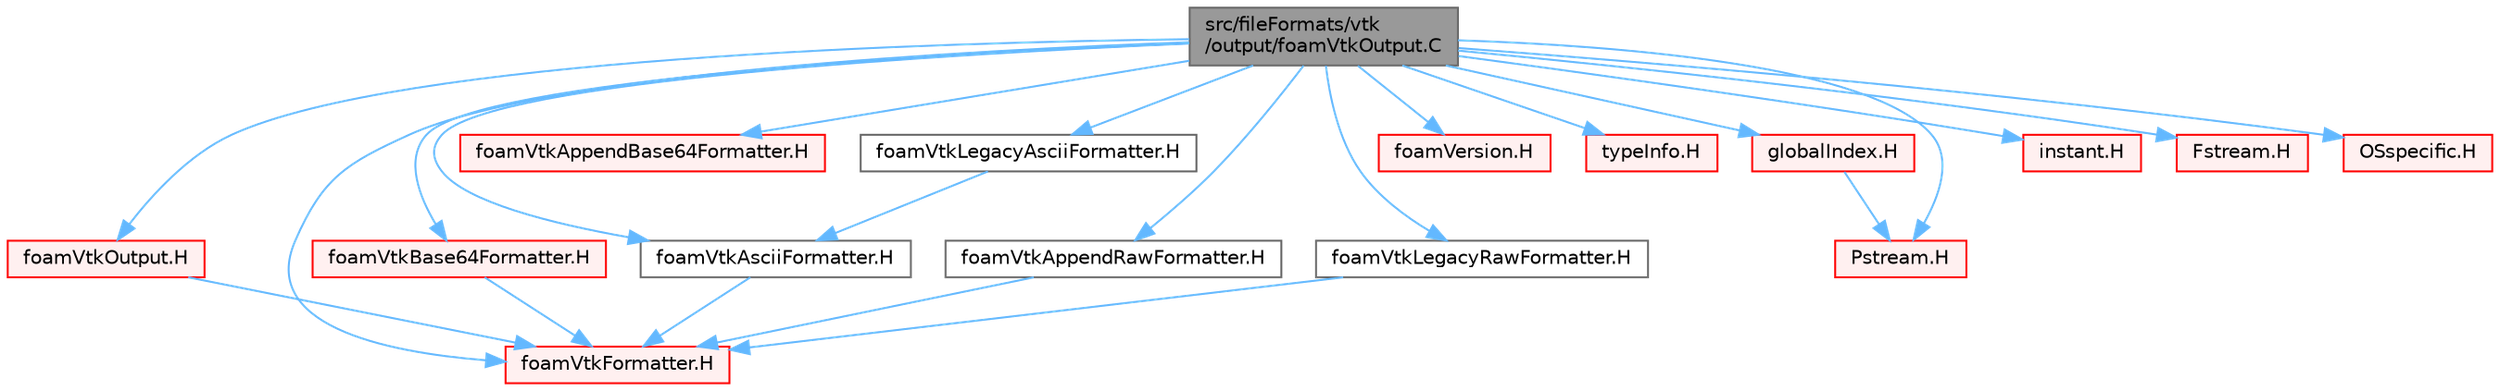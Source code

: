digraph "src/fileFormats/vtk/output/foamVtkOutput.C"
{
 // LATEX_PDF_SIZE
  bgcolor="transparent";
  edge [fontname=Helvetica,fontsize=10,labelfontname=Helvetica,labelfontsize=10];
  node [fontname=Helvetica,fontsize=10,shape=box,height=0.2,width=0.4];
  Node1 [id="Node000001",label="src/fileFormats/vtk\l/output/foamVtkOutput.C",height=0.2,width=0.4,color="gray40", fillcolor="grey60", style="filled", fontcolor="black",tooltip=" "];
  Node1 -> Node2 [id="edge1_Node000001_Node000002",color="steelblue1",style="solid",tooltip=" "];
  Node2 [id="Node000002",label="foamVtkOutput.H",height=0.2,width=0.4,color="red", fillcolor="#FFF0F0", style="filled",URL="$foamVtkOutput_8H.html",tooltip=" "];
  Node2 -> Node129 [id="edge2_Node000002_Node000129",color="steelblue1",style="solid",tooltip=" "];
  Node129 [id="Node000129",label="foamVtkFormatter.H",height=0.2,width=0.4,color="red", fillcolor="#FFF0F0", style="filled",URL="$foamVtkFormatter_8H.html",tooltip=" "];
  Node1 -> Node129 [id="edge3_Node000001_Node000129",color="steelblue1",style="solid",tooltip=" "];
  Node1 -> Node157 [id="edge4_Node000001_Node000157",color="steelblue1",style="solid",tooltip=" "];
  Node157 [id="Node000157",label="foamVtkAsciiFormatter.H",height=0.2,width=0.4,color="grey40", fillcolor="white", style="filled",URL="$foamVtkAsciiFormatter_8H.html",tooltip=" "];
  Node157 -> Node129 [id="edge5_Node000157_Node000129",color="steelblue1",style="solid",tooltip=" "];
  Node1 -> Node158 [id="edge6_Node000001_Node000158",color="steelblue1",style="solid",tooltip=" "];
  Node158 [id="Node000158",label="foamVtkBase64Formatter.H",height=0.2,width=0.4,color="red", fillcolor="#FFF0F0", style="filled",URL="$foamVtkBase64Formatter_8H.html",tooltip=" "];
  Node158 -> Node129 [id="edge7_Node000158_Node000129",color="steelblue1",style="solid",tooltip=" "];
  Node1 -> Node161 [id="edge8_Node000001_Node000161",color="steelblue1",style="solid",tooltip=" "];
  Node161 [id="Node000161",label="foamVtkAppendBase64Formatter.H",height=0.2,width=0.4,color="red", fillcolor="#FFF0F0", style="filled",URL="$foamVtkAppendBase64Formatter_8H.html",tooltip=" "];
  Node1 -> Node162 [id="edge9_Node000001_Node000162",color="steelblue1",style="solid",tooltip=" "];
  Node162 [id="Node000162",label="foamVtkAppendRawFormatter.H",height=0.2,width=0.4,color="grey40", fillcolor="white", style="filled",URL="$foamVtkAppendRawFormatter_8H.html",tooltip=" "];
  Node162 -> Node129 [id="edge10_Node000162_Node000129",color="steelblue1",style="solid",tooltip=" "];
  Node1 -> Node163 [id="edge11_Node000001_Node000163",color="steelblue1",style="solid",tooltip=" "];
  Node163 [id="Node000163",label="foamVtkLegacyAsciiFormatter.H",height=0.2,width=0.4,color="grey40", fillcolor="white", style="filled",URL="$foamVtkLegacyAsciiFormatter_8H.html",tooltip=" "];
  Node163 -> Node157 [id="edge12_Node000163_Node000157",color="steelblue1",style="solid",tooltip=" "];
  Node1 -> Node164 [id="edge13_Node000001_Node000164",color="steelblue1",style="solid",tooltip=" "];
  Node164 [id="Node000164",label="foamVtkLegacyRawFormatter.H",height=0.2,width=0.4,color="grey40", fillcolor="white", style="filled",URL="$foamVtkLegacyRawFormatter_8H.html",tooltip=" "];
  Node164 -> Node129 [id="edge14_Node000164_Node000129",color="steelblue1",style="solid",tooltip=" "];
  Node1 -> Node165 [id="edge15_Node000001_Node000165",color="steelblue1",style="solid",tooltip=" "];
  Node165 [id="Node000165",label="foamVersion.H",height=0.2,width=0.4,color="red", fillcolor="#FFF0F0", style="filled",URL="$foamVersion_8H.html",tooltip=" "];
  Node1 -> Node166 [id="edge16_Node000001_Node000166",color="steelblue1",style="solid",tooltip=" "];
  Node166 [id="Node000166",label="typeInfo.H",height=0.2,width=0.4,color="red", fillcolor="#FFF0F0", style="filled",URL="$typeInfo_8H.html",tooltip=" "];
  Node1 -> Node167 [id="edge17_Node000001_Node000167",color="steelblue1",style="solid",tooltip=" "];
  Node167 [id="Node000167",label="globalIndex.H",height=0.2,width=0.4,color="red", fillcolor="#FFF0F0", style="filled",URL="$globalIndex_8H.html",tooltip=" "];
  Node167 -> Node168 [id="edge18_Node000167_Node000168",color="steelblue1",style="solid",tooltip=" "];
  Node168 [id="Node000168",label="Pstream.H",height=0.2,width=0.4,color="red", fillcolor="#FFF0F0", style="filled",URL="$Pstream_8H.html",tooltip=" "];
  Node1 -> Node184 [id="edge19_Node000001_Node000184",color="steelblue1",style="solid",tooltip=" "];
  Node184 [id="Node000184",label="instant.H",height=0.2,width=0.4,color="red", fillcolor="#FFF0F0", style="filled",URL="$instant_8H.html",tooltip=" "];
  Node1 -> Node186 [id="edge20_Node000001_Node000186",color="steelblue1",style="solid",tooltip=" "];
  Node186 [id="Node000186",label="Fstream.H",height=0.2,width=0.4,color="red", fillcolor="#FFF0F0", style="filled",URL="$Fstream_8H.html",tooltip=" "];
  Node1 -> Node168 [id="edge21_Node000001_Node000168",color="steelblue1",style="solid",tooltip=" "];
  Node1 -> Node193 [id="edge22_Node000001_Node000193",color="steelblue1",style="solid",tooltip=" "];
  Node193 [id="Node000193",label="OSspecific.H",height=0.2,width=0.4,color="red", fillcolor="#FFF0F0", style="filled",URL="$OSspecific_8H.html",tooltip="Functions used by OpenFOAM that are specific to POSIX compliant operating systems and need to be repl..."];
}
